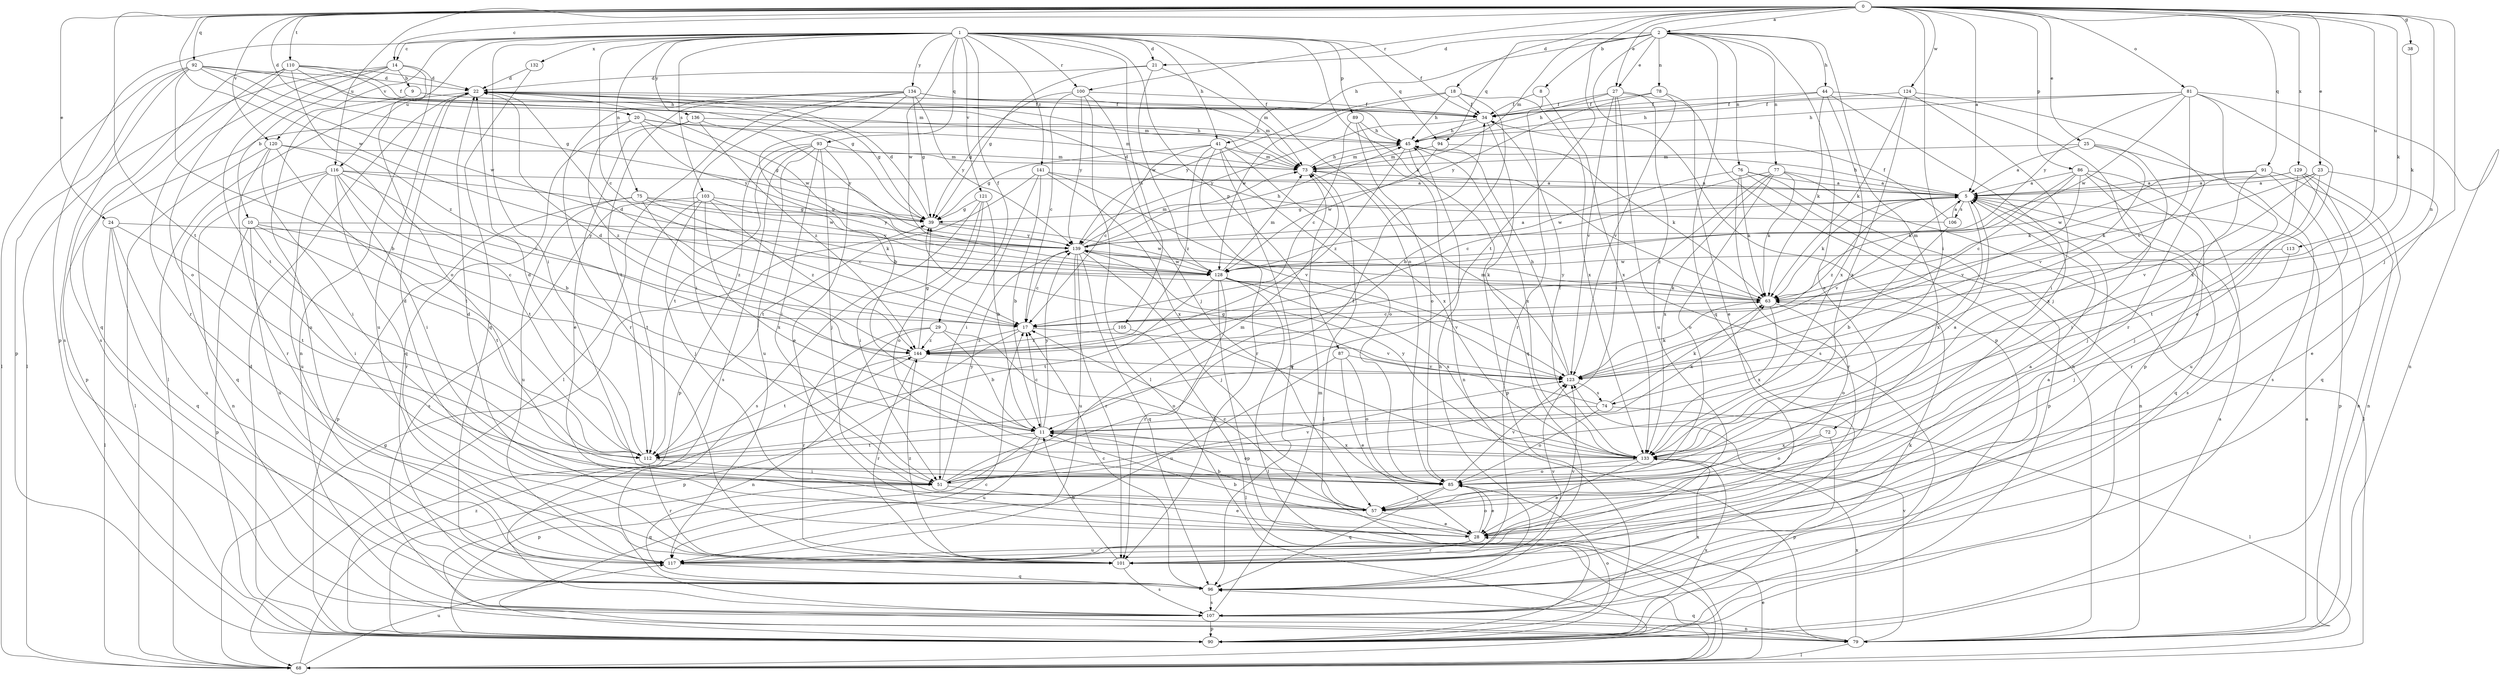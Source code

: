 strict digraph  {
0;
1;
2;
5;
8;
9;
10;
11;
14;
17;
18;
20;
21;
22;
23;
24;
25;
27;
28;
29;
34;
38;
39;
41;
44;
45;
51;
57;
63;
68;
72;
73;
74;
75;
76;
77;
78;
79;
81;
85;
86;
87;
89;
90;
91;
92;
93;
94;
96;
100;
101;
103;
105;
106;
107;
110;
112;
113;
116;
117;
120;
121;
123;
124;
128;
129;
132;
133;
134;
136;
139;
141;
144;
0 -> 2  [label=a];
0 -> 5  [label=a];
0 -> 8  [label=b];
0 -> 14  [label=c];
0 -> 18  [label=d];
0 -> 20  [label=d];
0 -> 23  [label=e];
0 -> 24  [label=e];
0 -> 25  [label=e];
0 -> 27  [label=e];
0 -> 38  [label=g];
0 -> 51  [label=i];
0 -> 57  [label=j];
0 -> 63  [label=k];
0 -> 74  [label=n];
0 -> 81  [label=o];
0 -> 86  [label=p];
0 -> 91  [label=q];
0 -> 92  [label=q];
0 -> 100  [label=r];
0 -> 110  [label=t];
0 -> 112  [label=t];
0 -> 113  [label=u];
0 -> 116  [label=u];
0 -> 120  [label=v];
0 -> 124  [label=w];
0 -> 128  [label=w];
0 -> 129  [label=x];
1 -> 14  [label=c];
1 -> 17  [label=c];
1 -> 21  [label=d];
1 -> 29  [label=f];
1 -> 34  [label=f];
1 -> 41  [label=h];
1 -> 51  [label=i];
1 -> 63  [label=k];
1 -> 75  [label=n];
1 -> 85  [label=o];
1 -> 87  [label=p];
1 -> 89  [label=p];
1 -> 90  [label=p];
1 -> 93  [label=q];
1 -> 94  [label=q];
1 -> 100  [label=r];
1 -> 103  [label=s];
1 -> 105  [label=s];
1 -> 116  [label=u];
1 -> 120  [label=v];
1 -> 121  [label=v];
1 -> 128  [label=w];
1 -> 132  [label=x];
1 -> 134  [label=y];
1 -> 136  [label=y];
1 -> 141  [label=z];
2 -> 21  [label=d];
2 -> 27  [label=e];
2 -> 28  [label=e];
2 -> 41  [label=h];
2 -> 44  [label=h];
2 -> 72  [label=m];
2 -> 73  [label=m];
2 -> 76  [label=n];
2 -> 77  [label=n];
2 -> 78  [label=n];
2 -> 90  [label=p];
2 -> 94  [label=q];
2 -> 96  [label=q];
2 -> 112  [label=t];
5 -> 39  [label=g];
5 -> 45  [label=h];
5 -> 63  [label=k];
5 -> 96  [label=q];
5 -> 106  [label=s];
5 -> 123  [label=v];
5 -> 133  [label=x];
5 -> 144  [label=z];
8 -> 34  [label=f];
8 -> 101  [label=r];
8 -> 133  [label=x];
9 -> 34  [label=f];
9 -> 117  [label=u];
10 -> 17  [label=c];
10 -> 51  [label=i];
10 -> 90  [label=p];
10 -> 112  [label=t];
10 -> 117  [label=u];
10 -> 139  [label=y];
11 -> 17  [label=c];
11 -> 63  [label=k];
11 -> 85  [label=o];
11 -> 90  [label=p];
11 -> 112  [label=t];
11 -> 117  [label=u];
11 -> 133  [label=x];
11 -> 139  [label=y];
14 -> 9  [label=b];
14 -> 10  [label=b];
14 -> 68  [label=l];
14 -> 79  [label=n];
14 -> 85  [label=o];
14 -> 101  [label=r];
14 -> 112  [label=t];
17 -> 22  [label=d];
17 -> 90  [label=p];
17 -> 123  [label=v];
17 -> 144  [label=z];
18 -> 11  [label=b];
18 -> 34  [label=f];
18 -> 45  [label=h];
18 -> 128  [label=w];
18 -> 133  [label=x];
18 -> 139  [label=y];
20 -> 39  [label=g];
20 -> 45  [label=h];
20 -> 73  [label=m];
20 -> 90  [label=p];
20 -> 139  [label=y];
20 -> 144  [label=z];
21 -> 22  [label=d];
21 -> 39  [label=g];
21 -> 73  [label=m];
21 -> 128  [label=w];
22 -> 34  [label=f];
22 -> 39  [label=g];
22 -> 68  [label=l];
22 -> 73  [label=m];
22 -> 117  [label=u];
22 -> 128  [label=w];
23 -> 5  [label=a];
23 -> 28  [label=e];
23 -> 63  [label=k];
23 -> 112  [label=t];
23 -> 123  [label=v];
24 -> 68  [label=l];
24 -> 96  [label=q];
24 -> 112  [label=t];
24 -> 117  [label=u];
24 -> 139  [label=y];
25 -> 5  [label=a];
25 -> 73  [label=m];
25 -> 107  [label=s];
25 -> 123  [label=v];
25 -> 133  [label=x];
27 -> 34  [label=f];
27 -> 45  [label=h];
27 -> 51  [label=i];
27 -> 79  [label=n];
27 -> 107  [label=s];
27 -> 117  [label=u];
27 -> 123  [label=v];
28 -> 5  [label=a];
28 -> 11  [label=b];
28 -> 22  [label=d];
28 -> 85  [label=o];
28 -> 101  [label=r];
28 -> 117  [label=u];
29 -> 11  [label=b];
29 -> 79  [label=n];
29 -> 85  [label=o];
29 -> 101  [label=r];
29 -> 144  [label=z];
34 -> 45  [label=h];
34 -> 96  [label=q];
34 -> 139  [label=y];
38 -> 63  [label=k];
39 -> 22  [label=d];
39 -> 128  [label=w];
39 -> 139  [label=y];
41 -> 17  [label=c];
41 -> 39  [label=g];
41 -> 73  [label=m];
41 -> 85  [label=o];
41 -> 96  [label=q];
41 -> 101  [label=r];
41 -> 133  [label=x];
41 -> 144  [label=z];
44 -> 34  [label=f];
44 -> 45  [label=h];
44 -> 57  [label=j];
44 -> 63  [label=k];
44 -> 90  [label=p];
44 -> 133  [label=x];
45 -> 73  [label=m];
45 -> 90  [label=p];
45 -> 133  [label=x];
45 -> 144  [label=z];
51 -> 28  [label=e];
51 -> 34  [label=f];
51 -> 73  [label=m];
51 -> 96  [label=q];
51 -> 123  [label=v];
51 -> 139  [label=y];
57 -> 11  [label=b];
57 -> 17  [label=c];
57 -> 22  [label=d];
57 -> 28  [label=e];
63 -> 17  [label=c];
63 -> 85  [label=o];
63 -> 133  [label=x];
63 -> 139  [label=y];
68 -> 28  [label=e];
68 -> 39  [label=g];
68 -> 117  [label=u];
68 -> 144  [label=z];
72 -> 85  [label=o];
72 -> 90  [label=p];
72 -> 133  [label=x];
73 -> 5  [label=a];
73 -> 45  [label=h];
73 -> 68  [label=l];
74 -> 11  [label=b];
74 -> 39  [label=g];
74 -> 63  [label=k];
74 -> 68  [label=l];
74 -> 85  [label=o];
75 -> 17  [label=c];
75 -> 39  [label=g];
75 -> 63  [label=k];
75 -> 90  [label=p];
75 -> 117  [label=u];
75 -> 144  [label=z];
76 -> 5  [label=a];
76 -> 63  [label=k];
76 -> 79  [label=n];
76 -> 90  [label=p];
76 -> 101  [label=r];
76 -> 128  [label=w];
77 -> 5  [label=a];
77 -> 17  [label=c];
77 -> 63  [label=k];
77 -> 68  [label=l];
77 -> 85  [label=o];
77 -> 133  [label=x];
77 -> 144  [label=z];
78 -> 28  [label=e];
78 -> 34  [label=f];
78 -> 123  [label=v];
78 -> 139  [label=y];
79 -> 5  [label=a];
79 -> 68  [label=l];
79 -> 96  [label=q];
79 -> 123  [label=v];
79 -> 133  [label=x];
81 -> 28  [label=e];
81 -> 34  [label=f];
81 -> 45  [label=h];
81 -> 79  [label=n];
81 -> 123  [label=v];
81 -> 128  [label=w];
81 -> 133  [label=x];
81 -> 139  [label=y];
85 -> 28  [label=e];
85 -> 57  [label=j];
85 -> 96  [label=q];
85 -> 123  [label=v];
86 -> 5  [label=a];
86 -> 17  [label=c];
86 -> 51  [label=i];
86 -> 63  [label=k];
86 -> 101  [label=r];
86 -> 107  [label=s];
86 -> 123  [label=v];
87 -> 28  [label=e];
87 -> 85  [label=o];
87 -> 117  [label=u];
87 -> 123  [label=v];
89 -> 17  [label=c];
89 -> 45  [label=h];
89 -> 79  [label=n];
89 -> 85  [label=o];
90 -> 5  [label=a];
90 -> 17  [label=c];
90 -> 22  [label=d];
90 -> 85  [label=o];
90 -> 133  [label=x];
91 -> 5  [label=a];
91 -> 57  [label=j];
91 -> 79  [label=n];
91 -> 90  [label=p];
91 -> 128  [label=w];
92 -> 11  [label=b];
92 -> 22  [label=d];
92 -> 39  [label=g];
92 -> 68  [label=l];
92 -> 73  [label=m];
92 -> 90  [label=p];
92 -> 107  [label=s];
92 -> 128  [label=w];
93 -> 28  [label=e];
93 -> 51  [label=i];
93 -> 57  [label=j];
93 -> 73  [label=m];
93 -> 90  [label=p];
93 -> 107  [label=s];
93 -> 112  [label=t];
93 -> 117  [label=u];
94 -> 63  [label=k];
94 -> 73  [label=m];
94 -> 128  [label=w];
96 -> 17  [label=c];
96 -> 45  [label=h];
96 -> 63  [label=k];
96 -> 107  [label=s];
100 -> 17  [label=c];
100 -> 34  [label=f];
100 -> 39  [label=g];
100 -> 57  [label=j];
100 -> 68  [label=l];
100 -> 139  [label=y];
101 -> 11  [label=b];
101 -> 107  [label=s];
101 -> 123  [label=v];
101 -> 144  [label=z];
103 -> 39  [label=g];
103 -> 57  [label=j];
103 -> 107  [label=s];
103 -> 112  [label=t];
103 -> 133  [label=x];
103 -> 139  [label=y];
103 -> 144  [label=z];
105 -> 68  [label=l];
105 -> 144  [label=z];
106 -> 5  [label=a];
106 -> 11  [label=b];
106 -> 22  [label=d];
106 -> 34  [label=f];
107 -> 73  [label=m];
107 -> 79  [label=n];
107 -> 90  [label=p];
107 -> 133  [label=x];
110 -> 22  [label=d];
110 -> 34  [label=f];
110 -> 39  [label=g];
110 -> 45  [label=h];
110 -> 85  [label=o];
110 -> 96  [label=q];
110 -> 107  [label=s];
110 -> 144  [label=z];
112 -> 22  [label=d];
112 -> 51  [label=i];
112 -> 101  [label=r];
113 -> 57  [label=j];
113 -> 128  [label=w];
116 -> 5  [label=a];
116 -> 17  [label=c];
116 -> 51  [label=i];
116 -> 79  [label=n];
116 -> 96  [label=q];
116 -> 101  [label=r];
116 -> 112  [label=t];
116 -> 117  [label=u];
116 -> 128  [label=w];
117 -> 5  [label=a];
117 -> 96  [label=q];
117 -> 123  [label=v];
120 -> 11  [label=b];
120 -> 51  [label=i];
120 -> 68  [label=l];
120 -> 73  [label=m];
120 -> 101  [label=r];
120 -> 112  [label=t];
121 -> 11  [label=b];
121 -> 39  [label=g];
121 -> 51  [label=i];
121 -> 85  [label=o];
121 -> 107  [label=s];
123 -> 22  [label=d];
123 -> 45  [label=h];
123 -> 63  [label=k];
123 -> 73  [label=m];
123 -> 74  [label=s];
124 -> 34  [label=f];
124 -> 51  [label=i];
124 -> 63  [label=k];
124 -> 101  [label=r];
124 -> 133  [label=x];
128 -> 63  [label=k];
128 -> 68  [label=l];
128 -> 73  [label=m];
128 -> 90  [label=p];
128 -> 101  [label=r];
128 -> 112  [label=t];
128 -> 123  [label=v];
128 -> 133  [label=x];
129 -> 5  [label=a];
129 -> 57  [label=j];
129 -> 63  [label=k];
129 -> 79  [label=n];
129 -> 96  [label=q];
129 -> 117  [label=u];
132 -> 22  [label=d];
132 -> 96  [label=q];
133 -> 5  [label=a];
133 -> 28  [label=e];
133 -> 34  [label=f];
133 -> 85  [label=o];
133 -> 139  [label=y];
134 -> 11  [label=b];
134 -> 34  [label=f];
134 -> 39  [label=g];
134 -> 51  [label=i];
134 -> 68  [label=l];
134 -> 73  [label=m];
134 -> 101  [label=r];
134 -> 112  [label=t];
134 -> 139  [label=y];
136 -> 28  [label=e];
136 -> 45  [label=h];
136 -> 96  [label=q];
136 -> 139  [label=y];
136 -> 144  [label=z];
139 -> 5  [label=a];
139 -> 17  [label=c];
139 -> 45  [label=h];
139 -> 57  [label=j];
139 -> 63  [label=k];
139 -> 73  [label=m];
139 -> 96  [label=q];
139 -> 101  [label=r];
139 -> 117  [label=u];
139 -> 128  [label=w];
141 -> 5  [label=a];
141 -> 11  [label=b];
141 -> 51  [label=i];
141 -> 112  [label=t];
141 -> 123  [label=v];
141 -> 133  [label=x];
144 -> 39  [label=g];
144 -> 101  [label=r];
144 -> 112  [label=t];
144 -> 123  [label=v];
}
